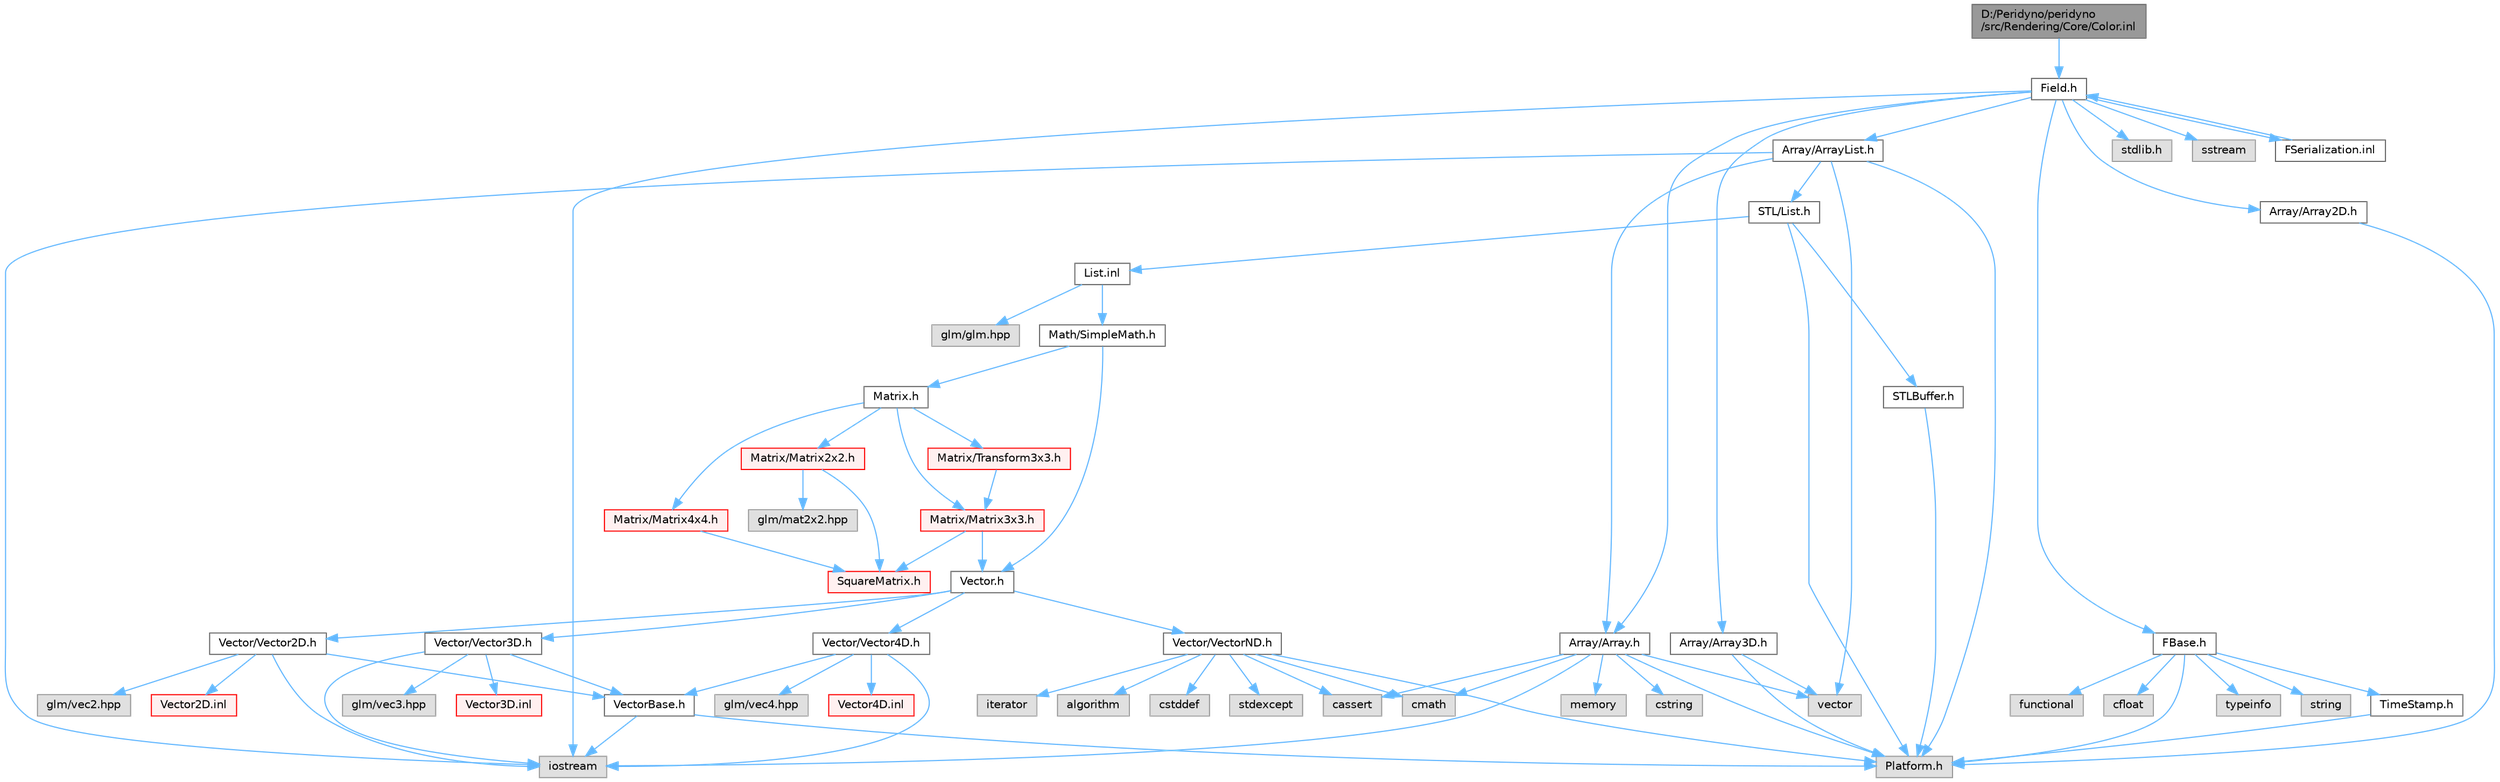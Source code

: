 digraph "D:/Peridyno/peridyno/src/Rendering/Core/Color.inl"
{
 // LATEX_PDF_SIZE
  bgcolor="transparent";
  edge [fontname=Helvetica,fontsize=10,labelfontname=Helvetica,labelfontsize=10];
  node [fontname=Helvetica,fontsize=10,shape=box,height=0.2,width=0.4];
  Node1 [id="Node000001",label="D:/Peridyno/peridyno\l/src/Rendering/Core/Color.inl",height=0.2,width=0.4,color="gray40", fillcolor="grey60", style="filled", fontcolor="black",tooltip=" "];
  Node1 -> Node2 [id="edge1_Node000001_Node000002",color="steelblue1",style="solid",tooltip=" "];
  Node2 [id="Node000002",label="Field.h",height=0.2,width=0.4,color="grey40", fillcolor="white", style="filled",URL="$_field_8h.html",tooltip=" "];
  Node2 -> Node3 [id="edge2_Node000002_Node000003",color="steelblue1",style="solid",tooltip=" "];
  Node3 [id="Node000003",label="iostream",height=0.2,width=0.4,color="grey60", fillcolor="#E0E0E0", style="filled",tooltip=" "];
  Node2 -> Node4 [id="edge3_Node000002_Node000004",color="steelblue1",style="solid",tooltip=" "];
  Node4 [id="Node000004",label="stdlib.h",height=0.2,width=0.4,color="grey60", fillcolor="#E0E0E0", style="filled",tooltip=" "];
  Node2 -> Node5 [id="edge4_Node000002_Node000005",color="steelblue1",style="solid",tooltip=" "];
  Node5 [id="Node000005",label="sstream",height=0.2,width=0.4,color="grey60", fillcolor="#E0E0E0", style="filled",tooltip=" "];
  Node2 -> Node6 [id="edge5_Node000002_Node000006",color="steelblue1",style="solid",tooltip=" "];
  Node6 [id="Node000006",label="FBase.h",height=0.2,width=0.4,color="grey40", fillcolor="white", style="filled",URL="$_f_base_8h.html",tooltip=" "];
  Node6 -> Node7 [id="edge6_Node000006_Node000007",color="steelblue1",style="solid",tooltip=" "];
  Node7 [id="Node000007",label="Platform.h",height=0.2,width=0.4,color="grey60", fillcolor="#E0E0E0", style="filled",tooltip=" "];
  Node6 -> Node8 [id="edge7_Node000006_Node000008",color="steelblue1",style="solid",tooltip=" "];
  Node8 [id="Node000008",label="TimeStamp.h",height=0.2,width=0.4,color="grey40", fillcolor="white", style="filled",URL="$_time_stamp_8h.html",tooltip=" "];
  Node8 -> Node7 [id="edge8_Node000008_Node000007",color="steelblue1",style="solid",tooltip=" "];
  Node6 -> Node9 [id="edge9_Node000006_Node000009",color="steelblue1",style="solid",tooltip=" "];
  Node9 [id="Node000009",label="typeinfo",height=0.2,width=0.4,color="grey60", fillcolor="#E0E0E0", style="filled",tooltip=" "];
  Node6 -> Node10 [id="edge10_Node000006_Node000010",color="steelblue1",style="solid",tooltip=" "];
  Node10 [id="Node000010",label="string",height=0.2,width=0.4,color="grey60", fillcolor="#E0E0E0", style="filled",tooltip=" "];
  Node6 -> Node11 [id="edge11_Node000006_Node000011",color="steelblue1",style="solid",tooltip=" "];
  Node11 [id="Node000011",label="functional",height=0.2,width=0.4,color="grey60", fillcolor="#E0E0E0", style="filled",tooltip=" "];
  Node6 -> Node12 [id="edge12_Node000006_Node000012",color="steelblue1",style="solid",tooltip=" "];
  Node12 [id="Node000012",label="cfloat",height=0.2,width=0.4,color="grey60", fillcolor="#E0E0E0", style="filled",tooltip=" "];
  Node2 -> Node13 [id="edge13_Node000002_Node000013",color="steelblue1",style="solid",tooltip=" "];
  Node13 [id="Node000013",label="Array/Array.h",height=0.2,width=0.4,color="grey40", fillcolor="white", style="filled",URL="$_array_8h.html",tooltip=" "];
  Node13 -> Node7 [id="edge14_Node000013_Node000007",color="steelblue1",style="solid",tooltip=" "];
  Node13 -> Node14 [id="edge15_Node000013_Node000014",color="steelblue1",style="solid",tooltip=" "];
  Node14 [id="Node000014",label="cassert",height=0.2,width=0.4,color="grey60", fillcolor="#E0E0E0", style="filled",tooltip=" "];
  Node13 -> Node15 [id="edge16_Node000013_Node000015",color="steelblue1",style="solid",tooltip=" "];
  Node15 [id="Node000015",label="vector",height=0.2,width=0.4,color="grey60", fillcolor="#E0E0E0", style="filled",tooltip=" "];
  Node13 -> Node3 [id="edge17_Node000013_Node000003",color="steelblue1",style="solid",tooltip=" "];
  Node13 -> Node16 [id="edge18_Node000013_Node000016",color="steelblue1",style="solid",tooltip=" "];
  Node16 [id="Node000016",label="cstring",height=0.2,width=0.4,color="grey60", fillcolor="#E0E0E0", style="filled",tooltip=" "];
  Node13 -> Node17 [id="edge19_Node000013_Node000017",color="steelblue1",style="solid",tooltip=" "];
  Node17 [id="Node000017",label="memory",height=0.2,width=0.4,color="grey60", fillcolor="#E0E0E0", style="filled",tooltip=" "];
  Node13 -> Node18 [id="edge20_Node000013_Node000018",color="steelblue1",style="solid",tooltip=" "];
  Node18 [id="Node000018",label="cmath",height=0.2,width=0.4,color="grey60", fillcolor="#E0E0E0", style="filled",tooltip=" "];
  Node2 -> Node19 [id="edge21_Node000002_Node000019",color="steelblue1",style="solid",tooltip=" "];
  Node19 [id="Node000019",label="Array/Array2D.h",height=0.2,width=0.4,color="grey40", fillcolor="white", style="filled",URL="$_array2_d_8h.html",tooltip=" "];
  Node19 -> Node7 [id="edge22_Node000019_Node000007",color="steelblue1",style="solid",tooltip=" "];
  Node2 -> Node20 [id="edge23_Node000002_Node000020",color="steelblue1",style="solid",tooltip=" "];
  Node20 [id="Node000020",label="Array/Array3D.h",height=0.2,width=0.4,color="grey40", fillcolor="white", style="filled",URL="$_array3_d_8h.html",tooltip=" "];
  Node20 -> Node7 [id="edge24_Node000020_Node000007",color="steelblue1",style="solid",tooltip=" "];
  Node20 -> Node15 [id="edge25_Node000020_Node000015",color="steelblue1",style="solid",tooltip=" "];
  Node2 -> Node21 [id="edge26_Node000002_Node000021",color="steelblue1",style="solid",tooltip=" "];
  Node21 [id="Node000021",label="Array/ArrayList.h",height=0.2,width=0.4,color="grey40", fillcolor="white", style="filled",URL="$_array_list_8h.html",tooltip=" "];
  Node21 -> Node15 [id="edge27_Node000021_Node000015",color="steelblue1",style="solid",tooltip=" "];
  Node21 -> Node3 [id="edge28_Node000021_Node000003",color="steelblue1",style="solid",tooltip=" "];
  Node21 -> Node7 [id="edge29_Node000021_Node000007",color="steelblue1",style="solid",tooltip=" "];
  Node21 -> Node22 [id="edge30_Node000021_Node000022",color="steelblue1",style="solid",tooltip=" "];
  Node22 [id="Node000022",label="STL/List.h",height=0.2,width=0.4,color="grey40", fillcolor="white", style="filled",URL="$_list_8h.html",tooltip=" "];
  Node22 -> Node7 [id="edge31_Node000022_Node000007",color="steelblue1",style="solid",tooltip=" "];
  Node22 -> Node23 [id="edge32_Node000022_Node000023",color="steelblue1",style="solid",tooltip=" "];
  Node23 [id="Node000023",label="STLBuffer.h",height=0.2,width=0.4,color="grey40", fillcolor="white", style="filled",URL="$_s_t_l_buffer_8h.html",tooltip=" "];
  Node23 -> Node7 [id="edge33_Node000023_Node000007",color="steelblue1",style="solid",tooltip=" "];
  Node22 -> Node24 [id="edge34_Node000022_Node000024",color="steelblue1",style="solid",tooltip=" "];
  Node24 [id="Node000024",label="List.inl",height=0.2,width=0.4,color="grey40", fillcolor="white", style="filled",URL="$_list_8inl.html",tooltip=" "];
  Node24 -> Node25 [id="edge35_Node000024_Node000025",color="steelblue1",style="solid",tooltip=" "];
  Node25 [id="Node000025",label="Math/SimpleMath.h",height=0.2,width=0.4,color="grey40", fillcolor="white", style="filled",URL="$_simple_math_8h.html",tooltip=" "];
  Node25 -> Node26 [id="edge36_Node000025_Node000026",color="steelblue1",style="solid",tooltip=" "];
  Node26 [id="Node000026",label="Vector.h",height=0.2,width=0.4,color="grey40", fillcolor="white", style="filled",URL="$_vector_8h.html",tooltip=" "];
  Node26 -> Node27 [id="edge37_Node000026_Node000027",color="steelblue1",style="solid",tooltip=" "];
  Node27 [id="Node000027",label="Vector/Vector2D.h",height=0.2,width=0.4,color="grey40", fillcolor="white", style="filled",URL="$_vector2_d_8h.html",tooltip=" "];
  Node27 -> Node28 [id="edge38_Node000027_Node000028",color="steelblue1",style="solid",tooltip=" "];
  Node28 [id="Node000028",label="glm/vec2.hpp",height=0.2,width=0.4,color="grey60", fillcolor="#E0E0E0", style="filled",tooltip=" "];
  Node27 -> Node3 [id="edge39_Node000027_Node000003",color="steelblue1",style="solid",tooltip=" "];
  Node27 -> Node29 [id="edge40_Node000027_Node000029",color="steelblue1",style="solid",tooltip=" "];
  Node29 [id="Node000029",label="VectorBase.h",height=0.2,width=0.4,color="grey40", fillcolor="white", style="filled",URL="$_vector_base_8h.html",tooltip=" "];
  Node29 -> Node3 [id="edge41_Node000029_Node000003",color="steelblue1",style="solid",tooltip=" "];
  Node29 -> Node7 [id="edge42_Node000029_Node000007",color="steelblue1",style="solid",tooltip=" "];
  Node27 -> Node30 [id="edge43_Node000027_Node000030",color="steelblue1",style="solid",tooltip=" "];
  Node30 [id="Node000030",label="Vector2D.inl",height=0.2,width=0.4,color="red", fillcolor="#FFF0F0", style="filled",URL="$_vector2_d_8inl.html",tooltip=" "];
  Node26 -> Node33 [id="edge44_Node000026_Node000033",color="steelblue1",style="solid",tooltip=" "];
  Node33 [id="Node000033",label="Vector/Vector3D.h",height=0.2,width=0.4,color="grey40", fillcolor="white", style="filled",URL="$_vector3_d_8h.html",tooltip=" "];
  Node33 -> Node34 [id="edge45_Node000033_Node000034",color="steelblue1",style="solid",tooltip=" "];
  Node34 [id="Node000034",label="glm/vec3.hpp",height=0.2,width=0.4,color="grey60", fillcolor="#E0E0E0", style="filled",tooltip=" "];
  Node33 -> Node3 [id="edge46_Node000033_Node000003",color="steelblue1",style="solid",tooltip=" "];
  Node33 -> Node29 [id="edge47_Node000033_Node000029",color="steelblue1",style="solid",tooltip=" "];
  Node33 -> Node35 [id="edge48_Node000033_Node000035",color="steelblue1",style="solid",tooltip=" "];
  Node35 [id="Node000035",label="Vector3D.inl",height=0.2,width=0.4,color="red", fillcolor="#FFF0F0", style="filled",URL="$_vector3_d_8inl.html",tooltip=" "];
  Node26 -> Node36 [id="edge49_Node000026_Node000036",color="steelblue1",style="solid",tooltip=" "];
  Node36 [id="Node000036",label="Vector/Vector4D.h",height=0.2,width=0.4,color="grey40", fillcolor="white", style="filled",URL="$_vector4_d_8h.html",tooltip=" "];
  Node36 -> Node37 [id="edge50_Node000036_Node000037",color="steelblue1",style="solid",tooltip=" "];
  Node37 [id="Node000037",label="glm/vec4.hpp",height=0.2,width=0.4,color="grey60", fillcolor="#E0E0E0", style="filled",tooltip=" "];
  Node36 -> Node3 [id="edge51_Node000036_Node000003",color="steelblue1",style="solid",tooltip=" "];
  Node36 -> Node29 [id="edge52_Node000036_Node000029",color="steelblue1",style="solid",tooltip=" "];
  Node36 -> Node38 [id="edge53_Node000036_Node000038",color="steelblue1",style="solid",tooltip=" "];
  Node38 [id="Node000038",label="Vector4D.inl",height=0.2,width=0.4,color="red", fillcolor="#FFF0F0", style="filled",URL="$_vector4_d_8inl.html",tooltip=" "];
  Node26 -> Node39 [id="edge54_Node000026_Node000039",color="steelblue1",style="solid",tooltip=" "];
  Node39 [id="Node000039",label="Vector/VectorND.h",height=0.2,width=0.4,color="grey40", fillcolor="white", style="filled",URL="$_vector_n_d_8h.html",tooltip=" "];
  Node39 -> Node40 [id="edge55_Node000039_Node000040",color="steelblue1",style="solid",tooltip=" "];
  Node40 [id="Node000040",label="cstddef",height=0.2,width=0.4,color="grey60", fillcolor="#E0E0E0", style="filled",tooltip=" "];
  Node39 -> Node41 [id="edge56_Node000039_Node000041",color="steelblue1",style="solid",tooltip=" "];
  Node41 [id="Node000041",label="stdexcept",height=0.2,width=0.4,color="grey60", fillcolor="#E0E0E0", style="filled",tooltip=" "];
  Node39 -> Node42 [id="edge57_Node000039_Node000042",color="steelblue1",style="solid",tooltip=" "];
  Node42 [id="Node000042",label="iterator",height=0.2,width=0.4,color="grey60", fillcolor="#E0E0E0", style="filled",tooltip=" "];
  Node39 -> Node43 [id="edge58_Node000039_Node000043",color="steelblue1",style="solid",tooltip=" "];
  Node43 [id="Node000043",label="algorithm",height=0.2,width=0.4,color="grey60", fillcolor="#E0E0E0", style="filled",tooltip=" "];
  Node39 -> Node18 [id="edge59_Node000039_Node000018",color="steelblue1",style="solid",tooltip=" "];
  Node39 -> Node14 [id="edge60_Node000039_Node000014",color="steelblue1",style="solid",tooltip=" "];
  Node39 -> Node7 [id="edge61_Node000039_Node000007",color="steelblue1",style="solid",tooltip=" "];
  Node25 -> Node44 [id="edge62_Node000025_Node000044",color="steelblue1",style="solid",tooltip=" "];
  Node44 [id="Node000044",label="Matrix.h",height=0.2,width=0.4,color="grey40", fillcolor="white", style="filled",URL="$_matrix_8h.html",tooltip=" "];
  Node44 -> Node45 [id="edge63_Node000044_Node000045",color="steelblue1",style="solid",tooltip=" "];
  Node45 [id="Node000045",label="Matrix/Matrix2x2.h",height=0.2,width=0.4,color="red", fillcolor="#FFF0F0", style="filled",URL="$_matrix2x2_8h.html",tooltip=" "];
  Node45 -> Node46 [id="edge64_Node000045_Node000046",color="steelblue1",style="solid",tooltip=" "];
  Node46 [id="Node000046",label="glm/mat2x2.hpp",height=0.2,width=0.4,color="grey60", fillcolor="#E0E0E0", style="filled",tooltip=" "];
  Node45 -> Node47 [id="edge65_Node000045_Node000047",color="steelblue1",style="solid",tooltip=" "];
  Node47 [id="Node000047",label="SquareMatrix.h",height=0.2,width=0.4,color="red", fillcolor="#FFF0F0", style="filled",URL="$_square_matrix_8h.html",tooltip=" "];
  Node44 -> Node50 [id="edge66_Node000044_Node000050",color="steelblue1",style="solid",tooltip=" "];
  Node50 [id="Node000050",label="Matrix/Matrix3x3.h",height=0.2,width=0.4,color="red", fillcolor="#FFF0F0", style="filled",URL="$_matrix3x3_8h.html",tooltip=" "];
  Node50 -> Node26 [id="edge67_Node000050_Node000026",color="steelblue1",style="solid",tooltip=" "];
  Node50 -> Node47 [id="edge68_Node000050_Node000047",color="steelblue1",style="solid",tooltip=" "];
  Node44 -> Node53 [id="edge69_Node000044_Node000053",color="steelblue1",style="solid",tooltip=" "];
  Node53 [id="Node000053",label="Matrix/Matrix4x4.h",height=0.2,width=0.4,color="red", fillcolor="#FFF0F0", style="filled",URL="$_matrix4x4_8h.html",tooltip=" "];
  Node53 -> Node47 [id="edge70_Node000053_Node000047",color="steelblue1",style="solid",tooltip=" "];
  Node44 -> Node56 [id="edge71_Node000044_Node000056",color="steelblue1",style="solid",tooltip=" "];
  Node56 [id="Node000056",label="Matrix/Transform3x3.h",height=0.2,width=0.4,color="red", fillcolor="#FFF0F0", style="filled",URL="$_transform3x3_8h.html",tooltip=" "];
  Node56 -> Node50 [id="edge72_Node000056_Node000050",color="steelblue1",style="solid",tooltip=" "];
  Node24 -> Node61 [id="edge73_Node000024_Node000061",color="steelblue1",style="solid",tooltip=" "];
  Node61 [id="Node000061",label="glm/glm.hpp",height=0.2,width=0.4,color="grey60", fillcolor="#E0E0E0", style="filled",tooltip=" "];
  Node21 -> Node13 [id="edge74_Node000021_Node000013",color="steelblue1",style="solid",tooltip=" "];
  Node2 -> Node62 [id="edge75_Node000002_Node000062",color="steelblue1",style="solid",tooltip=" "];
  Node62 [id="Node000062",label="FSerialization.inl",height=0.2,width=0.4,color="grey40", fillcolor="white", style="filled",URL="$_f_serialization_8inl.html",tooltip=" "];
  Node62 -> Node2 [id="edge76_Node000062_Node000002",color="steelblue1",style="solid",tooltip=" "];
}
